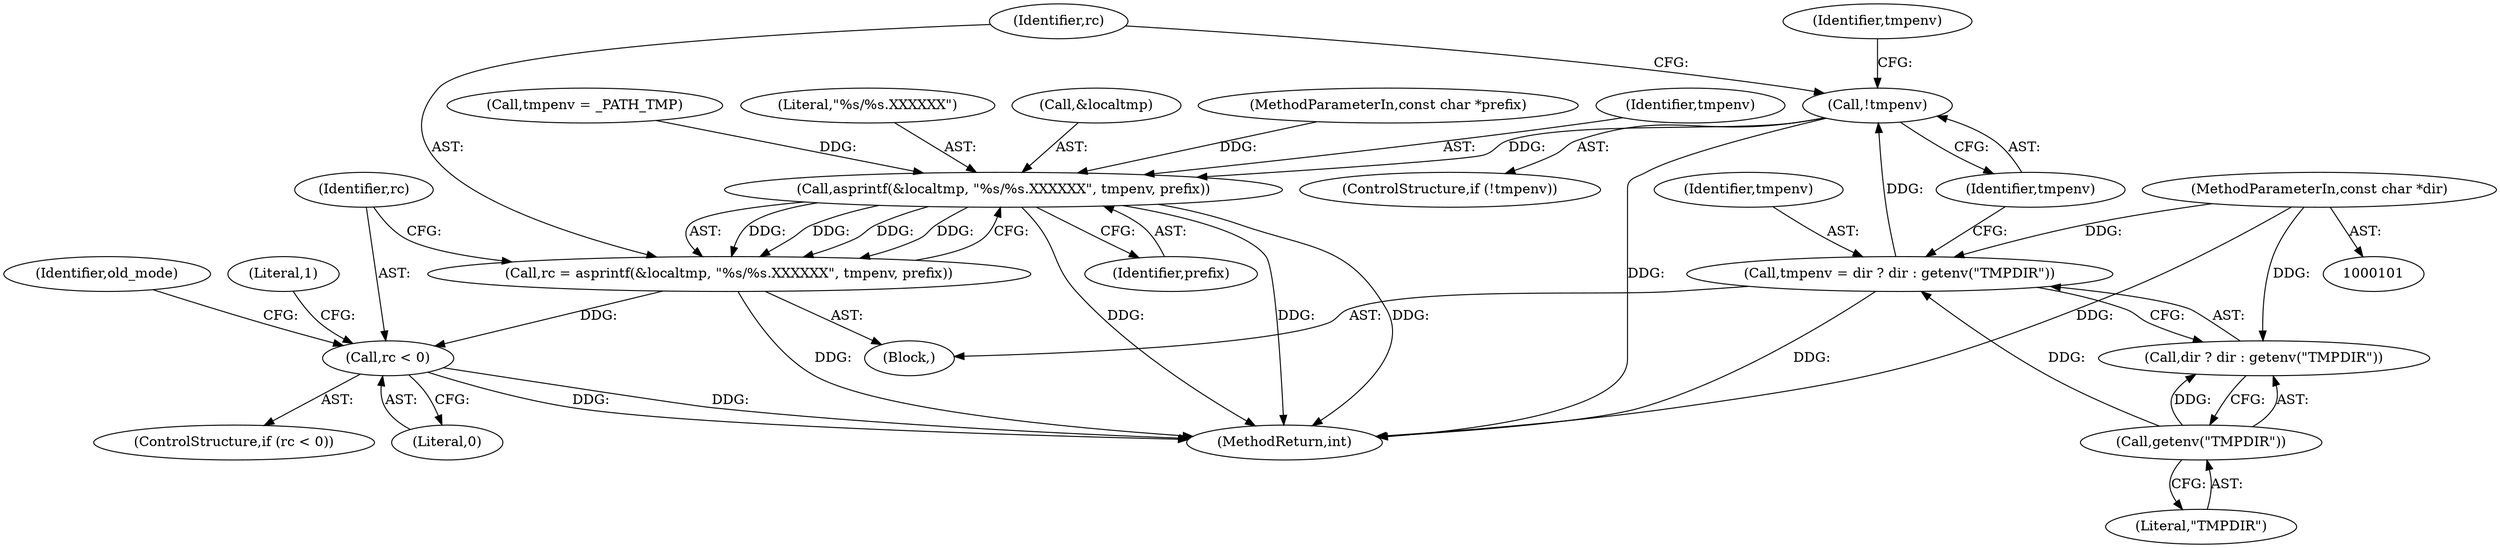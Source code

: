 digraph "0_util-linux_bde91c85bdc77975155058276f99d2e0f5eab5a9_0@pointer" {
"1000119" [label="(Call,!tmpenv)"];
"1000111" [label="(Call,tmpenv = dir ? dir : getenv(\"TMPDIR\"))"];
"1000103" [label="(MethodParameterIn,const char *dir)"];
"1000116" [label="(Call,getenv(\"TMPDIR\"))"];
"1000126" [label="(Call,asprintf(&localtmp, \"%s/%s.XXXXXX\", tmpenv, prefix))"];
"1000124" [label="(Call,rc = asprintf(&localtmp, \"%s/%s.XXXXXX\", tmpenv, prefix))"];
"1000133" [label="(Call,rc < 0)"];
"1000120" [label="(Identifier,tmpenv)"];
"1000124" [label="(Call,rc = asprintf(&localtmp, \"%s/%s.XXXXXX\", tmpenv, prefix))"];
"1000121" [label="(Call,tmpenv = _PATH_TMP)"];
"1000126" [label="(Call,asprintf(&localtmp, \"%s/%s.XXXXXX\", tmpenv, prefix))"];
"1000129" [label="(Literal,\"%s/%s.XXXXXX\")"];
"1000122" [label="(Identifier,tmpenv)"];
"1000127" [label="(Call,&localtmp)"];
"1000118" [label="(ControlStructure,if (!tmpenv))"];
"1000119" [label="(Call,!tmpenv)"];
"1000112" [label="(Identifier,tmpenv)"];
"1000105" [label="(Block,)"];
"1000125" [label="(Identifier,rc)"];
"1000131" [label="(Identifier,prefix)"];
"1000132" [label="(ControlStructure,if (rc < 0))"];
"1000104" [label="(MethodParameterIn,const char *prefix)"];
"1000116" [label="(Call,getenv(\"TMPDIR\"))"];
"1000173" [label="(MethodReturn,int)"];
"1000133" [label="(Call,rc < 0)"];
"1000138" [label="(Literal,1)"];
"1000111" [label="(Call,tmpenv = dir ? dir : getenv(\"TMPDIR\"))"];
"1000113" [label="(Call,dir ? dir : getenv(\"TMPDIR\"))"];
"1000134" [label="(Identifier,rc)"];
"1000140" [label="(Identifier,old_mode)"];
"1000103" [label="(MethodParameterIn,const char *dir)"];
"1000135" [label="(Literal,0)"];
"1000117" [label="(Literal,\"TMPDIR\")"];
"1000130" [label="(Identifier,tmpenv)"];
"1000119" -> "1000118"  [label="AST: "];
"1000119" -> "1000120"  [label="CFG: "];
"1000120" -> "1000119"  [label="AST: "];
"1000122" -> "1000119"  [label="CFG: "];
"1000125" -> "1000119"  [label="CFG: "];
"1000119" -> "1000173"  [label="DDG: "];
"1000111" -> "1000119"  [label="DDG: "];
"1000119" -> "1000126"  [label="DDG: "];
"1000111" -> "1000105"  [label="AST: "];
"1000111" -> "1000113"  [label="CFG: "];
"1000112" -> "1000111"  [label="AST: "];
"1000113" -> "1000111"  [label="AST: "];
"1000120" -> "1000111"  [label="CFG: "];
"1000111" -> "1000173"  [label="DDG: "];
"1000103" -> "1000111"  [label="DDG: "];
"1000116" -> "1000111"  [label="DDG: "];
"1000103" -> "1000101"  [label="AST: "];
"1000103" -> "1000173"  [label="DDG: "];
"1000103" -> "1000113"  [label="DDG: "];
"1000116" -> "1000113"  [label="AST: "];
"1000116" -> "1000117"  [label="CFG: "];
"1000117" -> "1000116"  [label="AST: "];
"1000113" -> "1000116"  [label="CFG: "];
"1000116" -> "1000113"  [label="DDG: "];
"1000126" -> "1000124"  [label="AST: "];
"1000126" -> "1000131"  [label="CFG: "];
"1000127" -> "1000126"  [label="AST: "];
"1000129" -> "1000126"  [label="AST: "];
"1000130" -> "1000126"  [label="AST: "];
"1000131" -> "1000126"  [label="AST: "];
"1000124" -> "1000126"  [label="CFG: "];
"1000126" -> "1000173"  [label="DDG: "];
"1000126" -> "1000173"  [label="DDG: "];
"1000126" -> "1000173"  [label="DDG: "];
"1000126" -> "1000124"  [label="DDG: "];
"1000126" -> "1000124"  [label="DDG: "];
"1000126" -> "1000124"  [label="DDG: "];
"1000126" -> "1000124"  [label="DDG: "];
"1000121" -> "1000126"  [label="DDG: "];
"1000104" -> "1000126"  [label="DDG: "];
"1000124" -> "1000105"  [label="AST: "];
"1000125" -> "1000124"  [label="AST: "];
"1000134" -> "1000124"  [label="CFG: "];
"1000124" -> "1000173"  [label="DDG: "];
"1000124" -> "1000133"  [label="DDG: "];
"1000133" -> "1000132"  [label="AST: "];
"1000133" -> "1000135"  [label="CFG: "];
"1000134" -> "1000133"  [label="AST: "];
"1000135" -> "1000133"  [label="AST: "];
"1000138" -> "1000133"  [label="CFG: "];
"1000140" -> "1000133"  [label="CFG: "];
"1000133" -> "1000173"  [label="DDG: "];
"1000133" -> "1000173"  [label="DDG: "];
}
